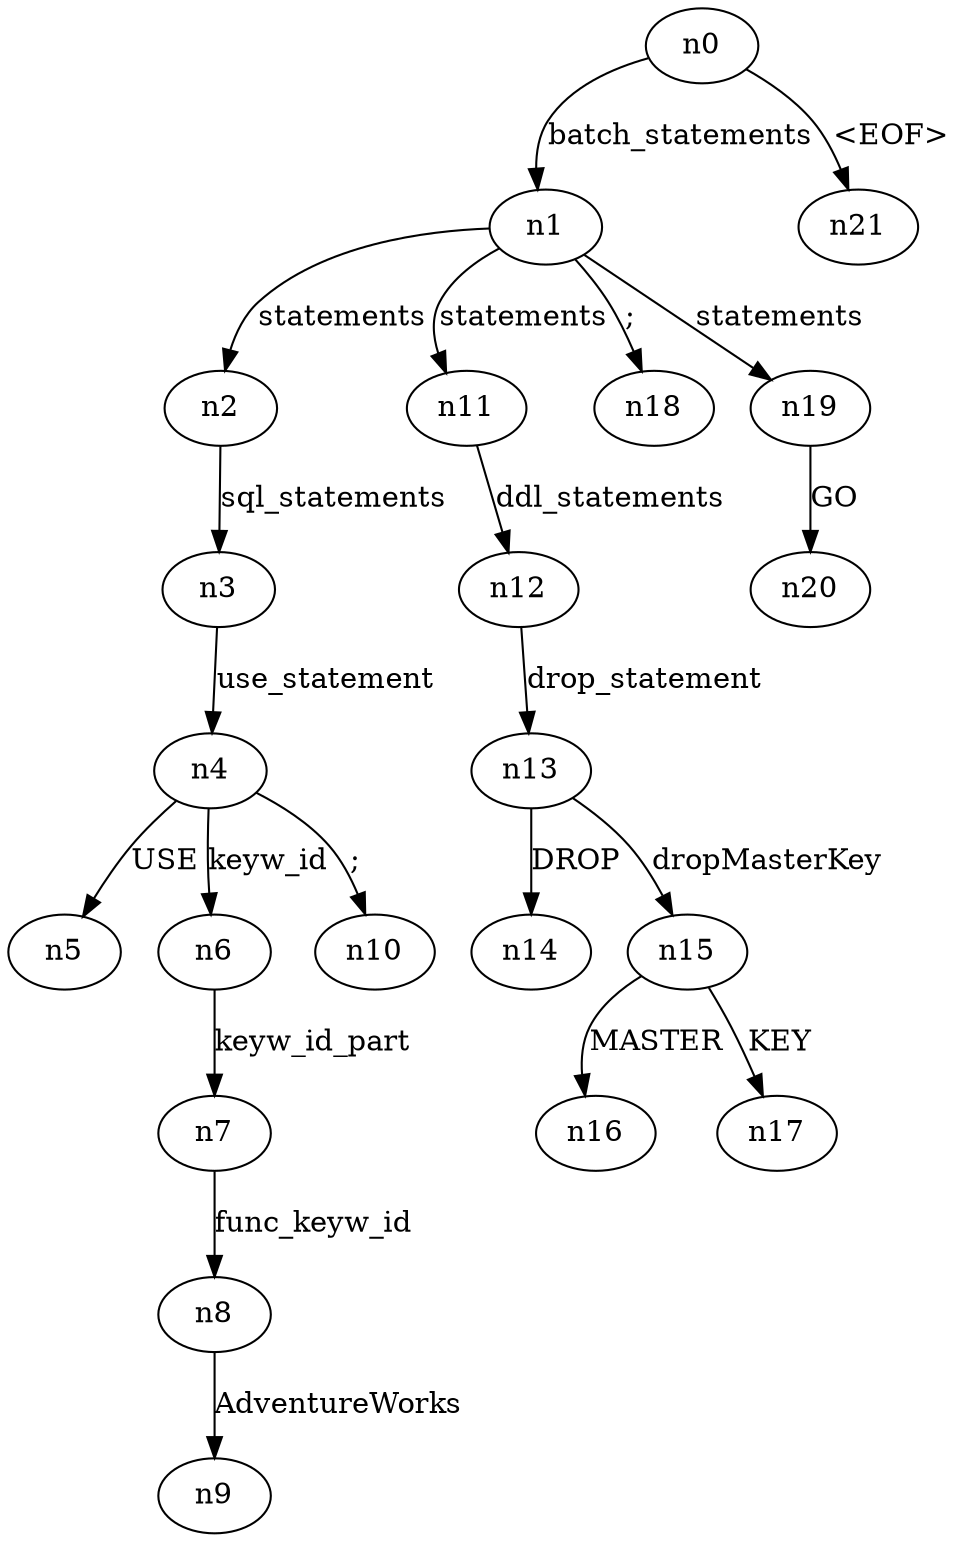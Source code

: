 digraph ParseTree {
  n0 -> n1 [label="batch_statements"];
  n1 -> n2 [label="statements"];
  n2 -> n3 [label="sql_statements"];
  n3 -> n4 [label="use_statement"];
  n4 -> n5 [label="USE"];
  n4 -> n6 [label="keyw_id"];
  n6 -> n7 [label="keyw_id_part"];
  n7 -> n8 [label="func_keyw_id"];
  n8 -> n9 [label="AdventureWorks"];
  n4 -> n10 [label=";"];
  n1 -> n11 [label="statements"];
  n11 -> n12 [label="ddl_statements"];
  n12 -> n13 [label="drop_statement"];
  n13 -> n14 [label="DROP"];
  n13 -> n15 [label="dropMasterKey"];
  n15 -> n16 [label="MASTER"];
  n15 -> n17 [label="KEY"];
  n1 -> n18 [label=";"];
  n1 -> n19 [label="statements"];
  n19 -> n20 [label="GO"];
  n0 -> n21 [label="<EOF>"];
}